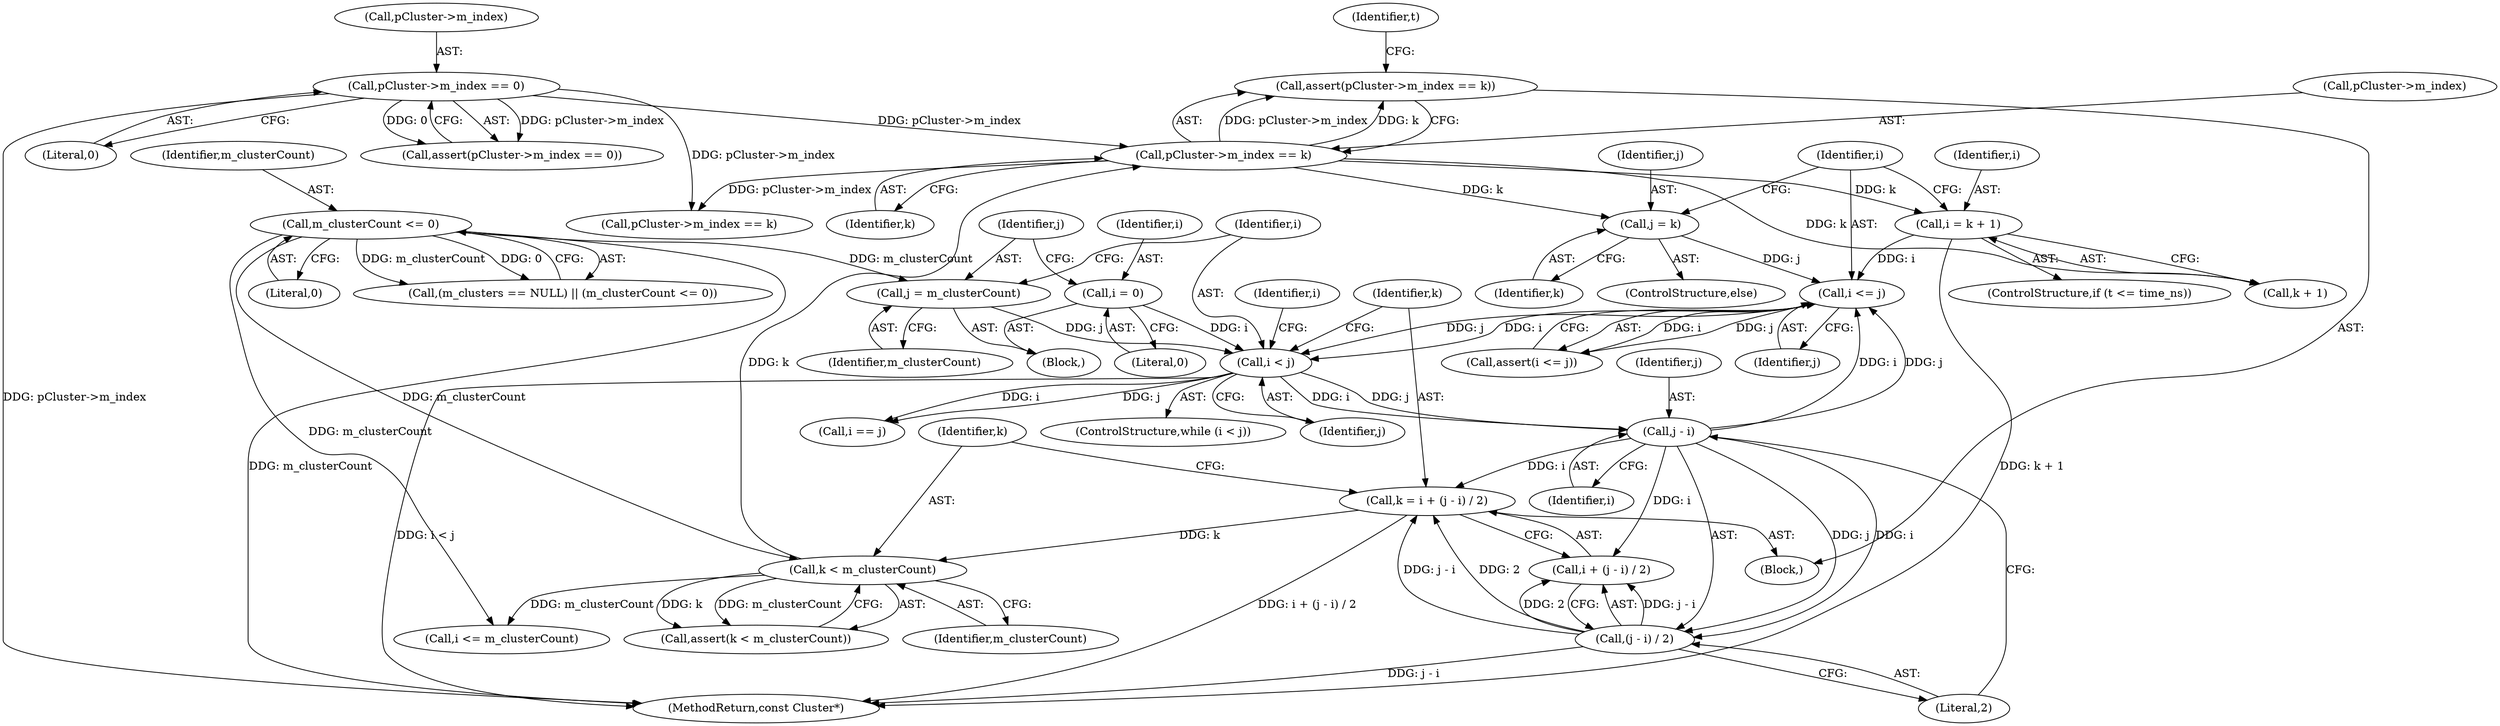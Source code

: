 digraph "1_Android_04839626ed859623901ebd3a5fd483982186b59d_41@API" {
"1000168" [label="(Call,assert(pCluster->m_index == k))"];
"1000169" [label="(Call,pCluster->m_index == k)"];
"1000123" [label="(Call,pCluster->m_index == 0)"];
"1000158" [label="(Call,k < m_clusterCount)"];
"1000148" [label="(Call,k = i + (j - i) / 2)"];
"1000153" [label="(Call,j - i)"];
"1000143" [label="(Call,i < j)"];
"1000192" [label="(Call,i <= j)"];
"1000182" [label="(Call,i = k + 1)"];
"1000188" [label="(Call,j = k)"];
"1000135" [label="(Call,i = 0)"];
"1000139" [label="(Call,j = m_clusterCount)"];
"1000108" [label="(Call,m_clusterCount <= 0)"];
"1000152" [label="(Call,(j - i) / 2)"];
"1000182" [label="(Call,i = k + 1)"];
"1000197" [label="(Identifier,i)"];
"1000139" [label="(Call,j = m_clusterCount)"];
"1000188" [label="(Call,j = k)"];
"1000196" [label="(Call,i == j)"];
"1000221" [label="(Call,pCluster->m_index == k)"];
"1000122" [label="(Call,assert(pCluster->m_index == 0))"];
"1000191" [label="(Call,assert(i <= j))"];
"1000232" [label="(MethodReturn,const Cluster*)"];
"1000143" [label="(Call,i < j)"];
"1000194" [label="(Identifier,j)"];
"1000137" [label="(Literal,0)"];
"1000157" [label="(Call,assert(k < m_clusterCount))"];
"1000155" [label="(Identifier,i)"];
"1000104" [label="(Call,(m_clusters == NULL) || (m_clusterCount <= 0))"];
"1000204" [label="(Call,i <= m_clusterCount)"];
"1000141" [label="(Identifier,m_clusterCount)"];
"1000140" [label="(Identifier,j)"];
"1000109" [label="(Identifier,m_clusterCount)"];
"1000189" [label="(Identifier,j)"];
"1000110" [label="(Literal,0)"];
"1000184" [label="(Call,k + 1)"];
"1000190" [label="(Identifier,k)"];
"1000156" [label="(Literal,2)"];
"1000142" [label="(ControlStructure,while (i < j))"];
"1000136" [label="(Identifier,i)"];
"1000148" [label="(Call,k = i + (j - i) / 2)"];
"1000160" [label="(Identifier,m_clusterCount)"];
"1000169" [label="(Call,pCluster->m_index == k)"];
"1000108" [label="(Call,m_clusterCount <= 0)"];
"1000135" [label="(Call,i = 0)"];
"1000146" [label="(Block,)"];
"1000124" [label="(Call,pCluster->m_index)"];
"1000183" [label="(Identifier,i)"];
"1000153" [label="(Call,j - i)"];
"1000178" [label="(ControlStructure,if (t <= time_ns))"];
"1000159" [label="(Identifier,k)"];
"1000187" [label="(ControlStructure,else)"];
"1000127" [label="(Literal,0)"];
"1000168" [label="(Call,assert(pCluster->m_index == k))"];
"1000102" [label="(Block,)"];
"1000149" [label="(Identifier,k)"];
"1000154" [label="(Identifier,j)"];
"1000176" [label="(Identifier,t)"];
"1000192" [label="(Call,i <= j)"];
"1000170" [label="(Call,pCluster->m_index)"];
"1000152" [label="(Call,(j - i) / 2)"];
"1000173" [label="(Identifier,k)"];
"1000145" [label="(Identifier,j)"];
"1000150" [label="(Call,i + (j - i) / 2)"];
"1000158" [label="(Call,k < m_clusterCount)"];
"1000193" [label="(Identifier,i)"];
"1000123" [label="(Call,pCluster->m_index == 0)"];
"1000144" [label="(Identifier,i)"];
"1000168" -> "1000146"  [label="AST: "];
"1000168" -> "1000169"  [label="CFG: "];
"1000169" -> "1000168"  [label="AST: "];
"1000176" -> "1000168"  [label="CFG: "];
"1000169" -> "1000168"  [label="DDG: pCluster->m_index"];
"1000169" -> "1000168"  [label="DDG: k"];
"1000169" -> "1000173"  [label="CFG: "];
"1000170" -> "1000169"  [label="AST: "];
"1000173" -> "1000169"  [label="AST: "];
"1000123" -> "1000169"  [label="DDG: pCluster->m_index"];
"1000158" -> "1000169"  [label="DDG: k"];
"1000169" -> "1000182"  [label="DDG: k"];
"1000169" -> "1000184"  [label="DDG: k"];
"1000169" -> "1000188"  [label="DDG: k"];
"1000169" -> "1000221"  [label="DDG: pCluster->m_index"];
"1000123" -> "1000122"  [label="AST: "];
"1000123" -> "1000127"  [label="CFG: "];
"1000124" -> "1000123"  [label="AST: "];
"1000127" -> "1000123"  [label="AST: "];
"1000122" -> "1000123"  [label="CFG: "];
"1000123" -> "1000232"  [label="DDG: pCluster->m_index"];
"1000123" -> "1000122"  [label="DDG: pCluster->m_index"];
"1000123" -> "1000122"  [label="DDG: 0"];
"1000123" -> "1000221"  [label="DDG: pCluster->m_index"];
"1000158" -> "1000157"  [label="AST: "];
"1000158" -> "1000160"  [label="CFG: "];
"1000159" -> "1000158"  [label="AST: "];
"1000160" -> "1000158"  [label="AST: "];
"1000157" -> "1000158"  [label="CFG: "];
"1000158" -> "1000157"  [label="DDG: k"];
"1000158" -> "1000157"  [label="DDG: m_clusterCount"];
"1000148" -> "1000158"  [label="DDG: k"];
"1000108" -> "1000158"  [label="DDG: m_clusterCount"];
"1000158" -> "1000204"  [label="DDG: m_clusterCount"];
"1000148" -> "1000146"  [label="AST: "];
"1000148" -> "1000150"  [label="CFG: "];
"1000149" -> "1000148"  [label="AST: "];
"1000150" -> "1000148"  [label="AST: "];
"1000159" -> "1000148"  [label="CFG: "];
"1000148" -> "1000232"  [label="DDG: i + (j - i) / 2"];
"1000153" -> "1000148"  [label="DDG: i"];
"1000152" -> "1000148"  [label="DDG: j - i"];
"1000152" -> "1000148"  [label="DDG: 2"];
"1000153" -> "1000152"  [label="AST: "];
"1000153" -> "1000155"  [label="CFG: "];
"1000154" -> "1000153"  [label="AST: "];
"1000155" -> "1000153"  [label="AST: "];
"1000156" -> "1000153"  [label="CFG: "];
"1000153" -> "1000150"  [label="DDG: i"];
"1000153" -> "1000152"  [label="DDG: j"];
"1000153" -> "1000152"  [label="DDG: i"];
"1000143" -> "1000153"  [label="DDG: j"];
"1000143" -> "1000153"  [label="DDG: i"];
"1000153" -> "1000192"  [label="DDG: i"];
"1000153" -> "1000192"  [label="DDG: j"];
"1000143" -> "1000142"  [label="AST: "];
"1000143" -> "1000145"  [label="CFG: "];
"1000144" -> "1000143"  [label="AST: "];
"1000145" -> "1000143"  [label="AST: "];
"1000149" -> "1000143"  [label="CFG: "];
"1000197" -> "1000143"  [label="CFG: "];
"1000143" -> "1000232"  [label="DDG: i < j"];
"1000192" -> "1000143"  [label="DDG: i"];
"1000192" -> "1000143"  [label="DDG: j"];
"1000135" -> "1000143"  [label="DDG: i"];
"1000139" -> "1000143"  [label="DDG: j"];
"1000143" -> "1000196"  [label="DDG: i"];
"1000143" -> "1000196"  [label="DDG: j"];
"1000192" -> "1000191"  [label="AST: "];
"1000192" -> "1000194"  [label="CFG: "];
"1000193" -> "1000192"  [label="AST: "];
"1000194" -> "1000192"  [label="AST: "];
"1000191" -> "1000192"  [label="CFG: "];
"1000192" -> "1000191"  [label="DDG: i"];
"1000192" -> "1000191"  [label="DDG: j"];
"1000182" -> "1000192"  [label="DDG: i"];
"1000188" -> "1000192"  [label="DDG: j"];
"1000182" -> "1000178"  [label="AST: "];
"1000182" -> "1000184"  [label="CFG: "];
"1000183" -> "1000182"  [label="AST: "];
"1000184" -> "1000182"  [label="AST: "];
"1000193" -> "1000182"  [label="CFG: "];
"1000182" -> "1000232"  [label="DDG: k + 1"];
"1000188" -> "1000187"  [label="AST: "];
"1000188" -> "1000190"  [label="CFG: "];
"1000189" -> "1000188"  [label="AST: "];
"1000190" -> "1000188"  [label="AST: "];
"1000193" -> "1000188"  [label="CFG: "];
"1000135" -> "1000102"  [label="AST: "];
"1000135" -> "1000137"  [label="CFG: "];
"1000136" -> "1000135"  [label="AST: "];
"1000137" -> "1000135"  [label="AST: "];
"1000140" -> "1000135"  [label="CFG: "];
"1000139" -> "1000102"  [label="AST: "];
"1000139" -> "1000141"  [label="CFG: "];
"1000140" -> "1000139"  [label="AST: "];
"1000141" -> "1000139"  [label="AST: "];
"1000144" -> "1000139"  [label="CFG: "];
"1000108" -> "1000139"  [label="DDG: m_clusterCount"];
"1000108" -> "1000104"  [label="AST: "];
"1000108" -> "1000110"  [label="CFG: "];
"1000109" -> "1000108"  [label="AST: "];
"1000110" -> "1000108"  [label="AST: "];
"1000104" -> "1000108"  [label="CFG: "];
"1000108" -> "1000232"  [label="DDG: m_clusterCount"];
"1000108" -> "1000104"  [label="DDG: m_clusterCount"];
"1000108" -> "1000104"  [label="DDG: 0"];
"1000108" -> "1000204"  [label="DDG: m_clusterCount"];
"1000152" -> "1000150"  [label="AST: "];
"1000152" -> "1000156"  [label="CFG: "];
"1000156" -> "1000152"  [label="AST: "];
"1000150" -> "1000152"  [label="CFG: "];
"1000152" -> "1000232"  [label="DDG: j - i"];
"1000152" -> "1000150"  [label="DDG: j - i"];
"1000152" -> "1000150"  [label="DDG: 2"];
}
